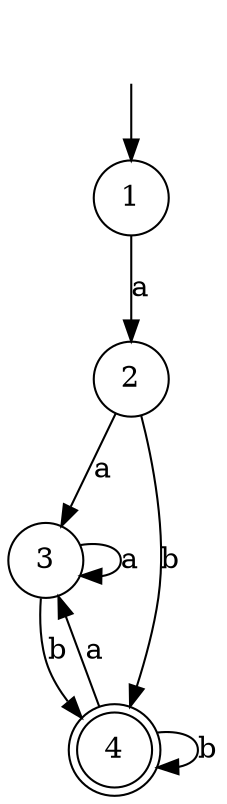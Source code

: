 digraph G{
    ""[shape=none]
    "1"[shape=circle]
    "2"[shape=circle]
    "3"[shape=circle]
    "4"[shape=doublecircle]

    ""->"1"
    "1" -> "2"[label="a"]
    "2" -> "3"[label="a"]
    "2" -> "4"[label="b"]
    "3" -> "3"[label="a"]
    "3" -> "4"[label="b"]
    "4" -> "3"[label="a"]
    "4" -> "4"[label="b"]
}
